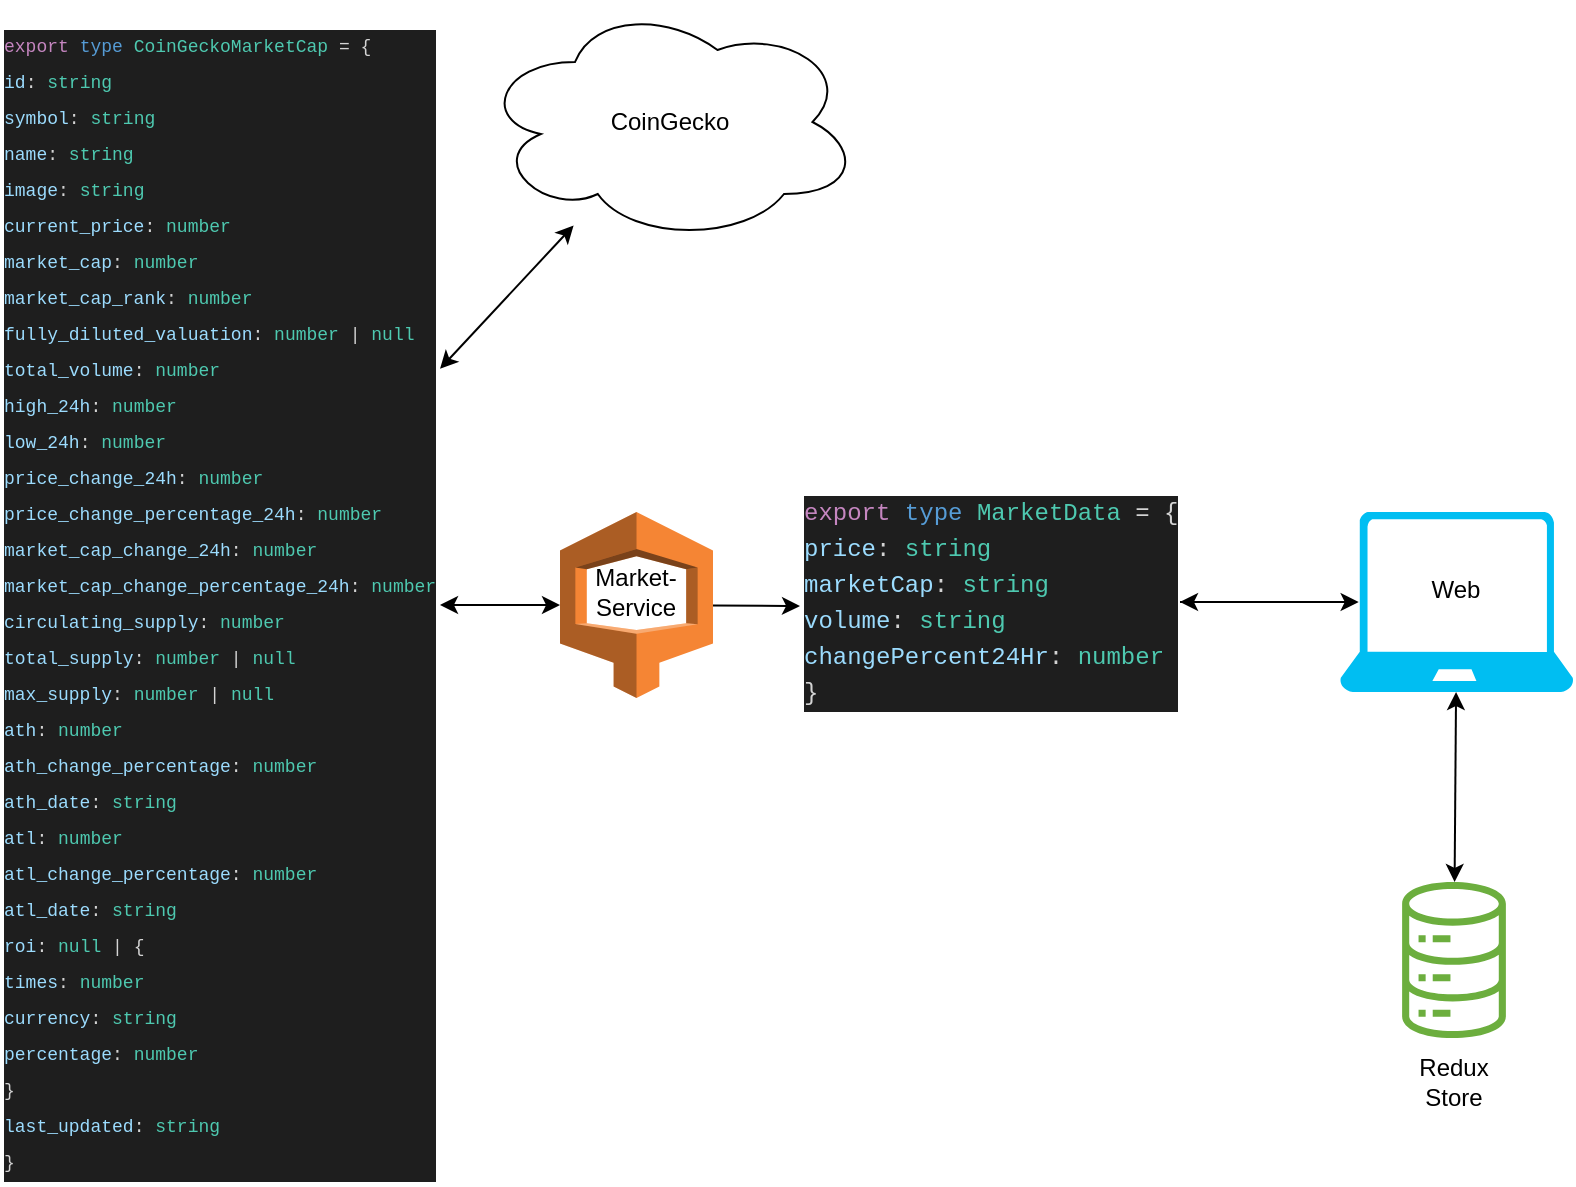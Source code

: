 <mxfile>
    <diagram id="YXmlE5mrbAR83YOhlNrc" name="Page-1">
        <mxGraphModel dx="662" dy="594" grid="1" gridSize="10" guides="1" tooltips="1" connect="1" arrows="1" fold="1" page="1" pageScale="1" pageWidth="850" pageHeight="1100" math="0" shadow="0">
            <root>
                <mxCell id="0"/>
                <mxCell id="1" parent="0"/>
                <mxCell id="2" value="&lt;meta charset=&quot;utf-8&quot;&gt;&lt;div style=&quot;color: rgb(212, 212, 212); background-color: rgb(30, 30, 30); font-family: menlo, monaco, &amp;quot;courier new&amp;quot;, monospace; font-weight: normal; font-size: 12px; line-height: 18px;&quot;&gt;&lt;div&gt;&lt;span style=&quot;color: #c586c0&quot;&gt;export&lt;/span&gt;&lt;span style=&quot;color: #d4d4d4&quot;&gt; &lt;/span&gt;&lt;span style=&quot;color: #569cd6&quot;&gt;type&lt;/span&gt;&lt;span style=&quot;color: #d4d4d4&quot;&gt; &lt;/span&gt;&lt;span style=&quot;color: #4ec9b0&quot;&gt;MarketData&lt;/span&gt;&lt;span style=&quot;color: #d4d4d4&quot;&gt; = {&lt;/span&gt;&lt;/div&gt;&lt;div&gt;&lt;span style=&quot;color: #d4d4d4&quot;&gt;  &lt;/span&gt;&lt;span style=&quot;color: #9cdcfe&quot;&gt;price&lt;/span&gt;&lt;span style=&quot;color: #d4d4d4&quot;&gt;: &lt;/span&gt;&lt;span style=&quot;color: #4ec9b0&quot;&gt;string&lt;/span&gt;&lt;/div&gt;&lt;div&gt;&lt;span style=&quot;color: #d4d4d4&quot;&gt;  &lt;/span&gt;&lt;span style=&quot;color: #9cdcfe&quot;&gt;marketCap&lt;/span&gt;&lt;span style=&quot;color: #d4d4d4&quot;&gt;: &lt;/span&gt;&lt;span style=&quot;color: #4ec9b0&quot;&gt;string&lt;/span&gt;&lt;/div&gt;&lt;div&gt;&lt;span style=&quot;color: #d4d4d4&quot;&gt;  &lt;/span&gt;&lt;span style=&quot;color: #9cdcfe&quot;&gt;volume&lt;/span&gt;&lt;span style=&quot;color: #d4d4d4&quot;&gt;: &lt;/span&gt;&lt;span style=&quot;color: #4ec9b0&quot;&gt;string&lt;/span&gt;&lt;/div&gt;&lt;div&gt;&lt;span style=&quot;color: #d4d4d4&quot;&gt;  &lt;/span&gt;&lt;span style=&quot;color: #9cdcfe&quot;&gt;changePercent24Hr&lt;/span&gt;&lt;span style=&quot;color: #d4d4d4&quot;&gt;: &lt;/span&gt;&lt;span style=&quot;color: #4ec9b0&quot;&gt;number&lt;/span&gt;&lt;/div&gt;&lt;div&gt;&lt;span style=&quot;color: #d4d4d4&quot;&gt;}&lt;/span&gt;&lt;/div&gt;&lt;/div&gt;" style="text;whiteSpace=wrap;html=1;spacingTop=-5;" vertex="1" parent="1">
                    <mxGeometry x="410" y="465" width="190" height="110" as="geometry"/>
                </mxCell>
                <mxCell id="3" value="&lt;meta charset=&quot;utf-8&quot; style=&quot;font-size: 9px;&quot;&gt;&lt;div style=&quot;color: rgb(212, 212, 212); background-color: rgb(30, 30, 30); font-family: menlo, monaco, &amp;quot;courier new&amp;quot;, monospace; font-weight: normal; font-size: 9px; line-height: 18px;&quot;&gt;&lt;div style=&quot;font-size: 9px;&quot;&gt;&lt;span style=&quot;color: rgb(197, 134, 192); font-size: 9px;&quot;&gt;export&lt;/span&gt;&lt;span style=&quot;color: rgb(212, 212, 212); font-size: 9px;&quot;&gt; &lt;/span&gt;&lt;span style=&quot;color: rgb(86, 156, 214); font-size: 9px;&quot;&gt;type&lt;/span&gt;&lt;span style=&quot;color: rgb(212, 212, 212); font-size: 9px;&quot;&gt; &lt;/span&gt;&lt;span style=&quot;color: rgb(78, 201, 176); font-size: 9px;&quot;&gt;CoinGeckoMarketCap&lt;/span&gt;&lt;span style=&quot;color: rgb(212, 212, 212); font-size: 9px;&quot;&gt; = {&lt;/span&gt;&lt;/div&gt;&lt;div style=&quot;font-size: 9px;&quot;&gt;&lt;span style=&quot;color: rgb(212, 212, 212); font-size: 9px;&quot;&gt;  &lt;/span&gt;&lt;span style=&quot;color: rgb(156, 220, 254); font-size: 9px;&quot;&gt;id&lt;/span&gt;&lt;span style=&quot;color: rgb(212, 212, 212); font-size: 9px;&quot;&gt;: &lt;/span&gt;&lt;span style=&quot;color: rgb(78, 201, 176); font-size: 9px;&quot;&gt;string&lt;/span&gt;&lt;/div&gt;&lt;div style=&quot;font-size: 9px;&quot;&gt;&lt;span style=&quot;color: rgb(212, 212, 212); font-size: 9px;&quot;&gt;  &lt;/span&gt;&lt;span style=&quot;color: rgb(156, 220, 254); font-size: 9px;&quot;&gt;symbol&lt;/span&gt;&lt;span style=&quot;color: rgb(212, 212, 212); font-size: 9px;&quot;&gt;: &lt;/span&gt;&lt;span style=&quot;color: rgb(78, 201, 176); font-size: 9px;&quot;&gt;string&lt;/span&gt;&lt;/div&gt;&lt;div style=&quot;font-size: 9px;&quot;&gt;&lt;span style=&quot;color: rgb(212, 212, 212); font-size: 9px;&quot;&gt;  &lt;/span&gt;&lt;span style=&quot;color: rgb(156, 220, 254); font-size: 9px;&quot;&gt;name&lt;/span&gt;&lt;span style=&quot;color: rgb(212, 212, 212); font-size: 9px;&quot;&gt;: &lt;/span&gt;&lt;span style=&quot;color: rgb(78, 201, 176); font-size: 9px;&quot;&gt;string&lt;/span&gt;&lt;/div&gt;&lt;div style=&quot;font-size: 9px;&quot;&gt;&lt;span style=&quot;color: rgb(212, 212, 212); font-size: 9px;&quot;&gt;  &lt;/span&gt;&lt;span style=&quot;color: rgb(156, 220, 254); font-size: 9px;&quot;&gt;image&lt;/span&gt;&lt;span style=&quot;color: rgb(212, 212, 212); font-size: 9px;&quot;&gt;: &lt;/span&gt;&lt;span style=&quot;color: rgb(78, 201, 176); font-size: 9px;&quot;&gt;string&lt;/span&gt;&lt;/div&gt;&lt;div style=&quot;font-size: 9px;&quot;&gt;&lt;span style=&quot;color: rgb(212, 212, 212); font-size: 9px;&quot;&gt;  &lt;/span&gt;&lt;span style=&quot;color: rgb(156, 220, 254); font-size: 9px;&quot;&gt;current_price&lt;/span&gt;&lt;span style=&quot;color: rgb(212, 212, 212); font-size: 9px;&quot;&gt;: &lt;/span&gt;&lt;span style=&quot;color: rgb(78, 201, 176); font-size: 9px;&quot;&gt;number&lt;/span&gt;&lt;/div&gt;&lt;div style=&quot;font-size: 9px;&quot;&gt;&lt;span style=&quot;color: rgb(212, 212, 212); font-size: 9px;&quot;&gt;  &lt;/span&gt;&lt;span style=&quot;color: rgb(156, 220, 254); font-size: 9px;&quot;&gt;market_cap&lt;/span&gt;&lt;span style=&quot;color: rgb(212, 212, 212); font-size: 9px;&quot;&gt;: &lt;/span&gt;&lt;span style=&quot;color: rgb(78, 201, 176); font-size: 9px;&quot;&gt;number&lt;/span&gt;&lt;/div&gt;&lt;div style=&quot;font-size: 9px;&quot;&gt;&lt;span style=&quot;color: rgb(212, 212, 212); font-size: 9px;&quot;&gt;  &lt;/span&gt;&lt;span style=&quot;color: rgb(156, 220, 254); font-size: 9px;&quot;&gt;market_cap_rank&lt;/span&gt;&lt;span style=&quot;color: rgb(212, 212, 212); font-size: 9px;&quot;&gt;: &lt;/span&gt;&lt;span style=&quot;color: rgb(78, 201, 176); font-size: 9px;&quot;&gt;number&lt;/span&gt;&lt;/div&gt;&lt;div style=&quot;font-size: 9px;&quot;&gt;&lt;span style=&quot;color: rgb(212, 212, 212); font-size: 9px;&quot;&gt;  &lt;/span&gt;&lt;span style=&quot;color: rgb(156, 220, 254); font-size: 9px;&quot;&gt;fully_diluted_valuation&lt;/span&gt;&lt;span style=&quot;color: rgb(212, 212, 212); font-size: 9px;&quot;&gt;: &lt;/span&gt;&lt;span style=&quot;color: rgb(78, 201, 176); font-size: 9px;&quot;&gt;number&lt;/span&gt;&lt;span style=&quot;color: rgb(212, 212, 212); font-size: 9px;&quot;&gt; | &lt;/span&gt;&lt;span style=&quot;color: rgb(78, 201, 176); font-size: 9px;&quot;&gt;null&lt;/span&gt;&lt;/div&gt;&lt;div style=&quot;font-size: 9px;&quot;&gt;&lt;span style=&quot;color: rgb(212, 212, 212); font-size: 9px;&quot;&gt;  &lt;/span&gt;&lt;span style=&quot;color: rgb(156, 220, 254); font-size: 9px;&quot;&gt;total_volume&lt;/span&gt;&lt;span style=&quot;color: rgb(212, 212, 212); font-size: 9px;&quot;&gt;: &lt;/span&gt;&lt;span style=&quot;color: rgb(78, 201, 176); font-size: 9px;&quot;&gt;number&lt;/span&gt;&lt;/div&gt;&lt;div style=&quot;font-size: 9px;&quot;&gt;&lt;span style=&quot;color: rgb(212, 212, 212); font-size: 9px;&quot;&gt;  &lt;/span&gt;&lt;span style=&quot;color: rgb(156, 220, 254); font-size: 9px;&quot;&gt;high_24h&lt;/span&gt;&lt;span style=&quot;color: rgb(212, 212, 212); font-size: 9px;&quot;&gt;: &lt;/span&gt;&lt;span style=&quot;color: rgb(78, 201, 176); font-size: 9px;&quot;&gt;number&lt;/span&gt;&lt;/div&gt;&lt;div style=&quot;font-size: 9px;&quot;&gt;&lt;span style=&quot;color: rgb(212, 212, 212); font-size: 9px;&quot;&gt;  &lt;/span&gt;&lt;span style=&quot;color: rgb(156, 220, 254); font-size: 9px;&quot;&gt;low_24h&lt;/span&gt;&lt;span style=&quot;color: rgb(212, 212, 212); font-size: 9px;&quot;&gt;: &lt;/span&gt;&lt;span style=&quot;color: rgb(78, 201, 176); font-size: 9px;&quot;&gt;number&lt;/span&gt;&lt;/div&gt;&lt;div style=&quot;font-size: 9px;&quot;&gt;&lt;span style=&quot;color: rgb(212, 212, 212); font-size: 9px;&quot;&gt;  &lt;/span&gt;&lt;span style=&quot;color: rgb(156, 220, 254); font-size: 9px;&quot;&gt;price_change_24h&lt;/span&gt;&lt;span style=&quot;color: rgb(212, 212, 212); font-size: 9px;&quot;&gt;: &lt;/span&gt;&lt;span style=&quot;color: rgb(78, 201, 176); font-size: 9px;&quot;&gt;number&lt;/span&gt;&lt;/div&gt;&lt;div style=&quot;font-size: 9px;&quot;&gt;&lt;span style=&quot;color: rgb(212, 212, 212); font-size: 9px;&quot;&gt;  &lt;/span&gt;&lt;span style=&quot;color: rgb(156, 220, 254); font-size: 9px;&quot;&gt;price_change_percentage_24h&lt;/span&gt;&lt;span style=&quot;color: rgb(212, 212, 212); font-size: 9px;&quot;&gt;: &lt;/span&gt;&lt;span style=&quot;color: rgb(78, 201, 176); font-size: 9px;&quot;&gt;number&lt;/span&gt;&lt;/div&gt;&lt;div style=&quot;font-size: 9px;&quot;&gt;&lt;span style=&quot;color: rgb(212, 212, 212); font-size: 9px;&quot;&gt;  &lt;/span&gt;&lt;span style=&quot;color: rgb(156, 220, 254); font-size: 9px;&quot;&gt;market_cap_change_24h&lt;/span&gt;&lt;span style=&quot;color: rgb(212, 212, 212); font-size: 9px;&quot;&gt;: &lt;/span&gt;&lt;span style=&quot;color: rgb(78, 201, 176); font-size: 9px;&quot;&gt;number&lt;/span&gt;&lt;/div&gt;&lt;div style=&quot;font-size: 9px;&quot;&gt;&lt;span style=&quot;color: rgb(212, 212, 212); font-size: 9px;&quot;&gt;  &lt;/span&gt;&lt;span style=&quot;color: rgb(156, 220, 254); font-size: 9px;&quot;&gt;market_cap_change_percentage_24h&lt;/span&gt;&lt;span style=&quot;color: rgb(212, 212, 212); font-size: 9px;&quot;&gt;: &lt;/span&gt;&lt;span style=&quot;color: rgb(78, 201, 176); font-size: 9px;&quot;&gt;number&lt;/span&gt;&lt;/div&gt;&lt;div style=&quot;font-size: 9px;&quot;&gt;&lt;span style=&quot;color: rgb(212, 212, 212); font-size: 9px;&quot;&gt;  &lt;/span&gt;&lt;span style=&quot;color: rgb(156, 220, 254); font-size: 9px;&quot;&gt;circulating_supply&lt;/span&gt;&lt;span style=&quot;color: rgb(212, 212, 212); font-size: 9px;&quot;&gt;: &lt;/span&gt;&lt;span style=&quot;color: rgb(78, 201, 176); font-size: 9px;&quot;&gt;number&lt;/span&gt;&lt;/div&gt;&lt;div style=&quot;font-size: 9px;&quot;&gt;&lt;span style=&quot;color: rgb(212, 212, 212); font-size: 9px;&quot;&gt;  &lt;/span&gt;&lt;span style=&quot;color: rgb(156, 220, 254); font-size: 9px;&quot;&gt;total_supply&lt;/span&gt;&lt;span style=&quot;color: rgb(212, 212, 212); font-size: 9px;&quot;&gt;: &lt;/span&gt;&lt;span style=&quot;color: rgb(78, 201, 176); font-size: 9px;&quot;&gt;number&lt;/span&gt;&lt;span style=&quot;color: rgb(212, 212, 212); font-size: 9px;&quot;&gt; | &lt;/span&gt;&lt;span style=&quot;color: rgb(78, 201, 176); font-size: 9px;&quot;&gt;null&lt;/span&gt;&lt;/div&gt;&lt;div style=&quot;font-size: 9px;&quot;&gt;&lt;span style=&quot;color: rgb(212, 212, 212); font-size: 9px;&quot;&gt;  &lt;/span&gt;&lt;span style=&quot;color: rgb(156, 220, 254); font-size: 9px;&quot;&gt;max_supply&lt;/span&gt;&lt;span style=&quot;color: rgb(212, 212, 212); font-size: 9px;&quot;&gt;: &lt;/span&gt;&lt;span style=&quot;color: rgb(78, 201, 176); font-size: 9px;&quot;&gt;number&lt;/span&gt;&lt;span style=&quot;color: rgb(212, 212, 212); font-size: 9px;&quot;&gt; | &lt;/span&gt;&lt;span style=&quot;color: rgb(78, 201, 176); font-size: 9px;&quot;&gt;null&lt;/span&gt;&lt;/div&gt;&lt;div style=&quot;font-size: 9px;&quot;&gt;&lt;span style=&quot;color: rgb(212, 212, 212); font-size: 9px;&quot;&gt;  &lt;/span&gt;&lt;span style=&quot;color: rgb(156, 220, 254); font-size: 9px;&quot;&gt;ath&lt;/span&gt;&lt;span style=&quot;color: rgb(212, 212, 212); font-size: 9px;&quot;&gt;: &lt;/span&gt;&lt;span style=&quot;color: rgb(78, 201, 176); font-size: 9px;&quot;&gt;number&lt;/span&gt;&lt;/div&gt;&lt;div style=&quot;font-size: 9px;&quot;&gt;&lt;span style=&quot;color: rgb(212, 212, 212); font-size: 9px;&quot;&gt;  &lt;/span&gt;&lt;span style=&quot;color: rgb(156, 220, 254); font-size: 9px;&quot;&gt;ath_change_percentage&lt;/span&gt;&lt;span style=&quot;color: rgb(212, 212, 212); font-size: 9px;&quot;&gt;: &lt;/span&gt;&lt;span style=&quot;color: rgb(78, 201, 176); font-size: 9px;&quot;&gt;number&lt;/span&gt;&lt;/div&gt;&lt;div style=&quot;font-size: 9px;&quot;&gt;&lt;span style=&quot;color: rgb(212, 212, 212); font-size: 9px;&quot;&gt;  &lt;/span&gt;&lt;span style=&quot;color: rgb(156, 220, 254); font-size: 9px;&quot;&gt;ath_date&lt;/span&gt;&lt;span style=&quot;color: rgb(212, 212, 212); font-size: 9px;&quot;&gt;: &lt;/span&gt;&lt;span style=&quot;color: rgb(78, 201, 176); font-size: 9px;&quot;&gt;string&lt;/span&gt;&lt;/div&gt;&lt;div style=&quot;font-size: 9px;&quot;&gt;&lt;span style=&quot;color: rgb(212, 212, 212); font-size: 9px;&quot;&gt;  &lt;/span&gt;&lt;span style=&quot;color: rgb(156, 220, 254); font-size: 9px;&quot;&gt;atl&lt;/span&gt;&lt;span style=&quot;color: rgb(212, 212, 212); font-size: 9px;&quot;&gt;: &lt;/span&gt;&lt;span style=&quot;color: rgb(78, 201, 176); font-size: 9px;&quot;&gt;number&lt;/span&gt;&lt;/div&gt;&lt;div style=&quot;font-size: 9px;&quot;&gt;&lt;span style=&quot;color: rgb(212, 212, 212); font-size: 9px;&quot;&gt;  &lt;/span&gt;&lt;span style=&quot;color: rgb(156, 220, 254); font-size: 9px;&quot;&gt;atl_change_percentage&lt;/span&gt;&lt;span style=&quot;color: rgb(212, 212, 212); font-size: 9px;&quot;&gt;: &lt;/span&gt;&lt;span style=&quot;color: rgb(78, 201, 176); font-size: 9px;&quot;&gt;number&lt;/span&gt;&lt;/div&gt;&lt;div style=&quot;font-size: 9px;&quot;&gt;&lt;span style=&quot;color: rgb(212, 212, 212); font-size: 9px;&quot;&gt;  &lt;/span&gt;&lt;span style=&quot;color: rgb(156, 220, 254); font-size: 9px;&quot;&gt;atl_date&lt;/span&gt;&lt;span style=&quot;color: rgb(212, 212, 212); font-size: 9px;&quot;&gt;: &lt;/span&gt;&lt;span style=&quot;color: rgb(78, 201, 176); font-size: 9px;&quot;&gt;string&lt;/span&gt;&lt;/div&gt;&lt;div style=&quot;font-size: 9px;&quot;&gt;&lt;span style=&quot;color: rgb(212, 212, 212); font-size: 9px;&quot;&gt;  &lt;/span&gt;&lt;span style=&quot;color: rgb(156, 220, 254); font-size: 9px;&quot;&gt;roi&lt;/span&gt;&lt;span style=&quot;color: rgb(212, 212, 212); font-size: 9px;&quot;&gt;: &lt;/span&gt;&lt;span style=&quot;color: rgb(78, 201, 176); font-size: 9px;&quot;&gt;null&lt;/span&gt;&lt;span style=&quot;color: rgb(212, 212, 212); font-size: 9px;&quot;&gt; | {&lt;/span&gt;&lt;/div&gt;&lt;div style=&quot;font-size: 9px;&quot;&gt;&lt;span style=&quot;color: rgb(212, 212, 212); font-size: 9px;&quot;&gt;    &lt;/span&gt;&lt;span style=&quot;color: rgb(156, 220, 254); font-size: 9px;&quot;&gt;times&lt;/span&gt;&lt;span style=&quot;color: rgb(212, 212, 212); font-size: 9px;&quot;&gt;: &lt;/span&gt;&lt;span style=&quot;color: rgb(78, 201, 176); font-size: 9px;&quot;&gt;number&lt;/span&gt;&lt;/div&gt;&lt;div style=&quot;font-size: 9px;&quot;&gt;&lt;span style=&quot;color: rgb(212, 212, 212); font-size: 9px;&quot;&gt;    &lt;/span&gt;&lt;span style=&quot;color: rgb(156, 220, 254); font-size: 9px;&quot;&gt;currency&lt;/span&gt;&lt;span style=&quot;color: rgb(212, 212, 212); font-size: 9px;&quot;&gt;: &lt;/span&gt;&lt;span style=&quot;color: rgb(78, 201, 176); font-size: 9px;&quot;&gt;string&lt;/span&gt;&lt;/div&gt;&lt;div style=&quot;font-size: 9px;&quot;&gt;&lt;span style=&quot;color: rgb(212, 212, 212); font-size: 9px;&quot;&gt;    &lt;/span&gt;&lt;span style=&quot;color: rgb(156, 220, 254); font-size: 9px;&quot;&gt;percentage&lt;/span&gt;&lt;span style=&quot;color: rgb(212, 212, 212); font-size: 9px;&quot;&gt;: &lt;/span&gt;&lt;span style=&quot;color: rgb(78, 201, 176); font-size: 9px;&quot;&gt;number&lt;/span&gt;&lt;/div&gt;&lt;div style=&quot;font-size: 9px;&quot;&gt;&lt;span style=&quot;color: rgb(212, 212, 212); font-size: 9px;&quot;&gt;  }&lt;/span&gt;&lt;/div&gt;&lt;div style=&quot;font-size: 9px;&quot;&gt;&lt;span style=&quot;color: rgb(212, 212, 212); font-size: 9px;&quot;&gt;  &lt;/span&gt;&lt;span style=&quot;color: rgb(156, 220, 254); font-size: 9px;&quot;&gt;last_updated&lt;/span&gt;&lt;span style=&quot;color: rgb(212, 212, 212); font-size: 9px;&quot;&gt;: &lt;/span&gt;&lt;span style=&quot;color: rgb(78, 201, 176); font-size: 9px;&quot;&gt;string&lt;/span&gt;&lt;/div&gt;&lt;div style=&quot;font-size: 9px;&quot;&gt;&lt;span style=&quot;color: rgb(212, 212, 212); font-size: 9px;&quot;&gt;}&lt;/span&gt;&lt;/div&gt;&lt;/div&gt;" style="text;whiteSpace=wrap;html=1;fontSize=9;spacingTop=-5;" vertex="1" parent="1">
                    <mxGeometry x="10" y="231.5" width="220" height="580" as="geometry"/>
                </mxCell>
                <mxCell id="10" value="" style="endArrow=classic;html=1;fontSize=9;" edge="1" parent="1" source="4">
                    <mxGeometry width="50" height="50" relative="1" as="geometry">
                        <mxPoint x="300" y="531.5" as="sourcePoint"/>
                        <mxPoint x="410" y="522" as="targetPoint"/>
                    </mxGeometry>
                </mxCell>
                <mxCell id="11" value="" style="endArrow=classic;html=1;fontSize=9;exitX=1;exitY=0.5;exitDx=0;exitDy=0;entryX=0.08;entryY=0.5;entryDx=0;entryDy=0;entryPerimeter=0;" edge="1" parent="1" source="2" target="6">
                    <mxGeometry width="50" height="50" relative="1" as="geometry">
                        <mxPoint x="580" y="550" as="sourcePoint"/>
                        <mxPoint x="630" y="500" as="targetPoint"/>
                    </mxGeometry>
                </mxCell>
                <mxCell id="15" value="" style="group" vertex="1" connectable="0" parent="1">
                    <mxGeometry x="680" y="475" width="116.75" height="90" as="geometry"/>
                </mxCell>
                <mxCell id="6" value="" style="verticalLabelPosition=bottom;html=1;verticalAlign=top;align=center;strokeColor=none;fillColor=#00BEF2;shape=mxgraph.azure.laptop;pointerEvents=1;fontSize=9;" vertex="1" parent="15">
                    <mxGeometry width="116.75" height="90" as="geometry"/>
                </mxCell>
                <mxCell id="7" value="Web" style="text;html=1;strokeColor=none;fillColor=none;align=center;verticalAlign=middle;whiteSpace=wrap;rounded=0;fontSize=12;" vertex="1" parent="15">
                    <mxGeometry x="38.37" y="28.5" width="40" height="20" as="geometry"/>
                </mxCell>
                <mxCell id="16" value="" style="group" vertex="1" connectable="0" parent="1">
                    <mxGeometry x="290" y="475" width="76.5" height="93" as="geometry"/>
                </mxCell>
                <mxCell id="4" value="" style="outlineConnect=0;dashed=0;verticalLabelPosition=bottom;verticalAlign=top;align=center;html=1;shape=mxgraph.aws3.cloudsearch;fillColor=#F58534;gradientColor=none;" vertex="1" parent="16">
                    <mxGeometry width="76.5" height="93" as="geometry"/>
                </mxCell>
                <mxCell id="5" value="Market-Service" style="text;html=1;strokeColor=none;fillColor=none;align=center;verticalAlign=middle;whiteSpace=wrap;rounded=0;" vertex="1" parent="16">
                    <mxGeometry x="18.25" y="30" width="40" height="20" as="geometry"/>
                </mxCell>
                <mxCell id="17" value="" style="edgeStyle=none;html=1;fontSize=9;" edge="1" parent="1" source="6" target="2">
                    <mxGeometry relative="1" as="geometry"/>
                </mxCell>
                <mxCell id="18" value="" style="group" vertex="1" connectable="0" parent="1">
                    <mxGeometry x="250" y="220" width="190" height="120" as="geometry"/>
                </mxCell>
                <mxCell id="12" value="" style="ellipse;shape=cloud;whiteSpace=wrap;html=1;" vertex="1" parent="18">
                    <mxGeometry width="190" height="120" as="geometry"/>
                </mxCell>
                <mxCell id="13" value="CoinGecko" style="text;html=1;strokeColor=none;fillColor=none;align=center;verticalAlign=middle;whiteSpace=wrap;rounded=0;" vertex="1" parent="18">
                    <mxGeometry x="75" y="50" width="40" height="20" as="geometry"/>
                </mxCell>
                <mxCell id="19" value="" style="endArrow=classic;startArrow=classic;html=1;fontSize=9;" edge="1" parent="1" source="4" target="3">
                    <mxGeometry width="50" height="50" relative="1" as="geometry">
                        <mxPoint x="330" y="490" as="sourcePoint"/>
                        <mxPoint x="380" y="440" as="targetPoint"/>
                    </mxGeometry>
                </mxCell>
                <mxCell id="20" value="" style="endArrow=classic;startArrow=classic;html=1;fontSize=9;" edge="1" parent="1" source="3" target="12">
                    <mxGeometry width="50" height="50" relative="1" as="geometry">
                        <mxPoint x="330" y="490" as="sourcePoint"/>
                        <mxPoint x="380" y="440" as="targetPoint"/>
                    </mxGeometry>
                </mxCell>
                <mxCell id="21" value="" style="endArrow=classic;startArrow=classic;html=1;" edge="1" parent="1" target="23" source="6">
                    <mxGeometry width="50" height="50" relative="1" as="geometry">
                        <mxPoint x="736.996" y="560" as="sourcePoint"/>
                        <mxPoint x="736.62" y="650" as="targetPoint"/>
                    </mxGeometry>
                </mxCell>
                <mxCell id="22" value="" style="group" vertex="1" connectable="0" parent="1">
                    <mxGeometry x="710" y="660" width="54" height="110" as="geometry"/>
                </mxCell>
                <mxCell id="23" value="" style="outlineConnect=0;fontColor=#232F3E;gradientColor=none;fillColor=#6CAE3E;strokeColor=none;dashed=0;verticalLabelPosition=bottom;verticalAlign=top;align=center;html=1;fontSize=12;fontStyle=0;aspect=fixed;pointerEvents=1;shape=mxgraph.aws4.iot_analytics_data_store;" vertex="1" parent="22">
                    <mxGeometry width="54" height="78" as="geometry"/>
                </mxCell>
                <mxCell id="24" value="Redux Store" style="text;html=1;strokeColor=none;fillColor=none;align=center;verticalAlign=middle;whiteSpace=wrap;rounded=0;" vertex="1" parent="22">
                    <mxGeometry x="7" y="90" width="40" height="20" as="geometry"/>
                </mxCell>
            </root>
        </mxGraphModel>
    </diagram>
</mxfile>